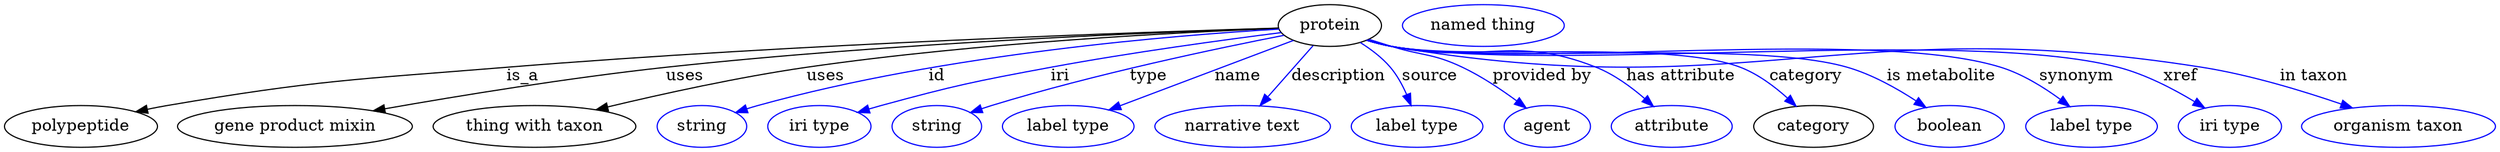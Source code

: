 digraph {
	graph [bb="0,0,2137.8,123"];
	node [label="\N"];
	protein	[height=0.5,
		label=protein,
		pos="1138.6,105",
		width=1.2277];
	polypeptide	[height=0.5,
		pos="65.644,18",
		width=1.8234];
	protein -> polypeptide	[label=is_a,
		lp="445.64,61.5",
		pos="e,112.86,30.685 1094.7,102.79 983.58,99.516 682.14,89.335 431.64,69 301.47,58.433 268.38,57.99 139.64,36 134.2,35.071 128.56,33.99 \
122.93,32.834"];
	"gene product mixin"	[height=0.5,
		pos="249.64,18",
		width=2.7984];
	protein -> "gene product mixin"	[label=uses,
		lp="585.14,61.5",
		pos="e,316.92,31.432 1094.5,102.71 998.64,99.584 764.04,90.265 568.64,69 485.72,59.976 391.43,44.551 327,33.215"];
	"thing with taxon"	[height=0.5,
		pos="455.64,18",
		width=2.4192];
	protein -> "thing with taxon"	[label=uses,
		lp="705.14,61.5",
		pos="e,508.49,32.455 1094.7,102.53 1013.9,99.404 836.56,90.524 688.64,69 630.48,60.536 565.11,46.066 518.45,34.864"];
	id	[color=blue,
		height=0.5,
		label=string,
		pos="598.64,18",
		width=1.0652];
	protein -> id	[color=blue,
		label=id,
		lp="800.64,61.5",
		pos="e,627.63,29.996 1095.1,101.88 1008.3,96.798 808.25,80.843 646.64,36 643.53,35.137 640.34,34.175 637.14,33.159",
		style=solid];
	iri	[color=blue,
		height=0.5,
		label="iri type",
		pos="699.64,18",
		width=1.2277];
	protein -> iri	[color=blue,
		label=iri,
		lp="906.64,61.5",
		pos="e,732.93,29.946 1096.9,98.923 1048.8,92.854 967.77,81.886 898.64,69 833.67,56.888 817.44,53.271 753.64,36 750.07,35.031 746.37,33.979 \
742.67,32.889",
		style=solid];
	type	[color=blue,
		height=0.5,
		label=string,
		pos="800.64,18",
		width=1.0652];
	protein -> type	[color=blue,
		label=type,
		lp="982.64,61.5",
		pos="e,829.58,29.97 1099.1,96.549 1042.7,85.514 936.18,63.176 847.64,36 844.88,35.153 842.05,34.238 839.2,33.289",
		style=solid];
	name	[color=blue,
		height=0.5,
		label="label type",
		pos="913.64,18",
		width=1.5707];
	protein -> name	[color=blue,
		label=name,
		lp="1059.6,61.5",
		pos="e,948.73,32.255 1107.4,92.181 1068.6,77.55 1002.4,52.531 958.33,35.881",
		style=solid];
	description	[color=blue,
		height=0.5,
		label="narrative text",
		pos="1063.6,18",
		width=2.0943];
	protein -> description	[color=blue,
		label=description,
		lp="1146.1,61.5",
		pos="e,1078.6,35.92 1124.2,87.611 1113.2,75.19 1098,57.911 1085.5,43.801",
		style=solid];
	source	[color=blue,
		height=0.5,
		label="label type",
		pos="1213.6,18",
		width=1.5707];
	protein -> source	[color=blue,
		label=source,
		lp="1224.6,61.5",
		pos="e,1208.4,36.066 1164.7,90.421 1173.7,84.729 1183.5,77.456 1190.6,69 1196.5,62.169 1201.1,53.628 1204.6,45.547",
		style=solid];
	"provided by"	[color=blue,
		height=0.5,
		label=agent,
		pos="1325.6,18",
		width=1.0291];
	protein -> "provided by"	[color=blue,
		label="provided by",
		lp="1321.1,61.5",
		pos="e,1307.4,33.884 1172.3,93.089 1178.7,91.039 1185.4,88.933 1191.6,87 1218.7,78.683 1227.1,81.136 1252.6,69 1269,61.21 1285.8,49.963 \
1299.2,40.108",
		style=solid];
	"has attribute"	[color=blue,
		height=0.5,
		label=attribute,
		pos="1432.6,18",
		width=1.4443];
	protein -> "has attribute"	[color=blue,
		label="has attribute",
		lp="1440.6,61.5",
		pos="e,1416.9,35.225 1170.9,92.485 1177.7,90.392 1184.8,88.424 1191.6,87 1268.6,70.905 1294.6,98.078 1367.6,69 1383,62.883 1397.8,52.019 \
1409.4,41.977",
		style=solid];
	category	[height=0.5,
		pos="1553.6,18",
		width=1.4263];
	protein -> category	[color=blue,
		label=category,
		lp="1548.1,61.5",
		pos="e,1538.6,35.698 1170.5,92.35 1177.4,90.239 1184.7,88.299 1191.6,87 1257.3,74.704 1429.4,93.107 1491.6,69 1506.4,63.297 1520.3,52.723 \
1531.2,42.764",
		style=solid];
	"is metabolite"	[color=blue,
		height=0.5,
		label=boolean,
		pos="1669.6,18",
		width=1.2999];
	protein -> "is metabolite"	[color=blue,
		label="is metabolite",
		lp="1663.6,61.5",
		pos="e,1649.7,34.335 1170.2,92.361 1177.2,90.222 1184.6,88.267 1191.6,87 1277.5,71.548 1500,93.623 1583.6,69 1604.3,62.91 1625.3,50.865 \
1641.4,40.122",
		style=solid];
	synonym	[color=blue,
		height=0.5,
		label="label type",
		pos="1790.6,18",
		width=1.5707];
	protein -> synonym	[color=blue,
		label=synonym,
		lp="1778.6,61.5",
		pos="e,1772.5,35.131 1170.2,92.3 1177.2,90.165 1184.6,88.227 1191.6,87 1306.2,67.051 1603.8,104.27 1714.6,69 1732.7,63.248 1750.6,51.891 \
1764.4,41.453",
		style=solid];
	xref	[color=blue,
		height=0.5,
		label="iri type",
		pos="1909.6,18",
		width=1.2277];
	protein -> xref	[color=blue,
		label=xref,
		lp="1868.1,61.5",
		pos="e,1888.2,33.968 1170.2,92.271 1177.2,90.137 1184.6,88.207 1191.6,87 1328.2,63.618 1680.7,104.16 1814.6,69 1837.7,62.956 1861.4,50.495 \
1879.3,39.526",
		style=solid];
	"in taxon"	[color=blue,
		height=0.5,
		label="organism taxon",
		pos="2054.6,18",
		width=2.3109];
	protein -> "in taxon"	[color=blue,
		label="in taxon",
		lp="1981.6,61.5",
		pos="e,2015.3,33.934 1170.2,92.255 1177.2,90.122 1184.6,88.197 1191.6,87 1496.3,35.29 1581.5,117.49 1886.6,69 1927.7,62.48 1972.7,48.694 \
2005.8,37.246",
		style=solid];
	"named thing_category"	[color=blue,
		height=0.5,
		label="named thing",
		pos="1270.6,105",
		width=1.9318];
}

